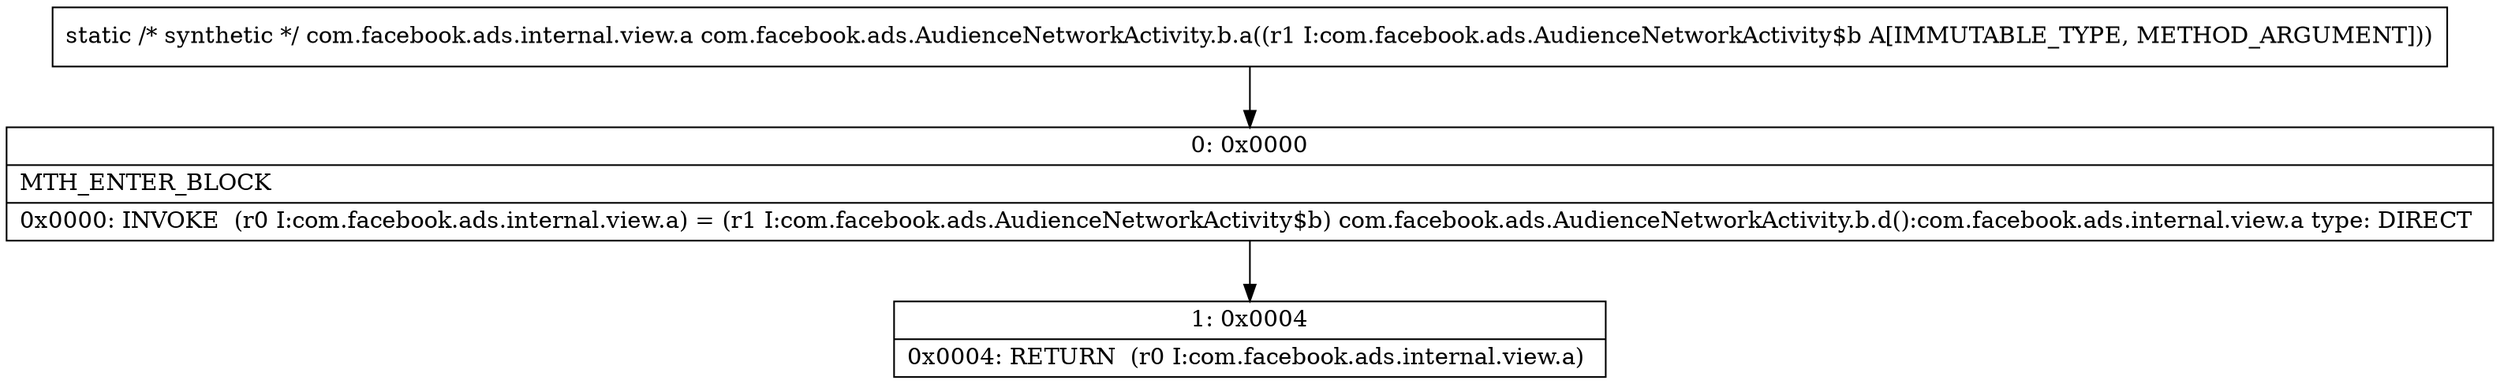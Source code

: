digraph "CFG forcom.facebook.ads.AudienceNetworkActivity.b.a(Lcom\/facebook\/ads\/AudienceNetworkActivity$b;)Lcom\/facebook\/ads\/internal\/view\/a;" {
Node_0 [shape=record,label="{0\:\ 0x0000|MTH_ENTER_BLOCK\l|0x0000: INVOKE  (r0 I:com.facebook.ads.internal.view.a) = (r1 I:com.facebook.ads.AudienceNetworkActivity$b) com.facebook.ads.AudienceNetworkActivity.b.d():com.facebook.ads.internal.view.a type: DIRECT \l}"];
Node_1 [shape=record,label="{1\:\ 0x0004|0x0004: RETURN  (r0 I:com.facebook.ads.internal.view.a) \l}"];
MethodNode[shape=record,label="{static \/* synthetic *\/ com.facebook.ads.internal.view.a com.facebook.ads.AudienceNetworkActivity.b.a((r1 I:com.facebook.ads.AudienceNetworkActivity$b A[IMMUTABLE_TYPE, METHOD_ARGUMENT])) }"];
MethodNode -> Node_0;
Node_0 -> Node_1;
}

